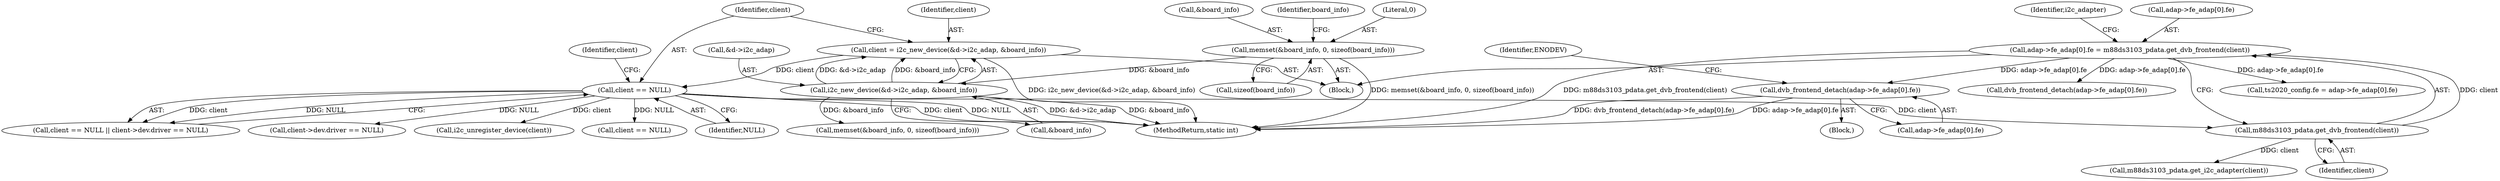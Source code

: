 digraph "0_linux_606142af57dad981b78707234cfbd15f9f7b7125_4@array" {
"1000465" [label="(Call,dvb_frontend_detach(adap->fe_adap[0].fe))"];
"1000367" [label="(Call,adap->fe_adap[0].fe = m88ds3103_pdata.get_dvb_frontend(client))"];
"1000375" [label="(Call,m88ds3103_pdata.get_dvb_frontend(client))"];
"1000338" [label="(Call,client == NULL)"];
"1000327" [label="(Call,client = i2c_new_device(&d->i2c_adap, &board_info))"];
"1000329" [label="(Call,i2c_new_device(&d->i2c_adap, &board_info))"];
"1000302" [label="(Call,memset(&board_info, 0, sizeof(board_info)))"];
"1000465" [label="(Call,dvb_frontend_detach(adap->fe_adap[0].fe))"];
"1000305" [label="(Literal,0)"];
"1000362" [label="(Call,i2c_unregister_device(client))"];
"1000339" [label="(Identifier,client)"];
"1000430" [label="(Call,client == NULL)"];
"1000375" [label="(Call,m88ds3103_pdata.get_dvb_frontend(client))"];
"1000303" [label="(Call,&board_info)"];
"1000466" [label="(Call,adap->fe_adap[0].fe)"];
"1000462" [label="(Block,)"];
"1000330" [label="(Call,&d->i2c_adap)"];
"1000327" [label="(Call,client = i2c_new_device(&d->i2c_adap, &board_info))"];
"1000329" [label="(Call,i2c_new_device(&d->i2c_adap, &board_info))"];
"1000306" [label="(Call,sizeof(board_info))"];
"1000340" [label="(Identifier,NULL)"];
"1000302" [label="(Call,memset(&board_info, 0, sizeof(board_info)))"];
"1000541" [label="(MethodReturn,static int)"];
"1000441" [label="(Call,dvb_frontend_detach(adap->fe_adap[0].fe))"];
"1000367" [label="(Call,adap->fe_adap[0].fe = m88ds3103_pdata.get_dvb_frontend(client))"];
"1000310" [label="(Identifier,board_info)"];
"1000337" [label="(Call,client == NULL || client->dev.driver == NULL)"];
"1000378" [label="(Identifier,i2c_adapter)"];
"1000379" [label="(Call,m88ds3103_pdata.get_i2c_adapter(client))"];
"1000397" [label="(Call,memset(&board_info, 0, sizeof(board_info)))"];
"1000341" [label="(Call,client->dev.driver == NULL)"];
"1000106" [label="(Block,)"];
"1000338" [label="(Call,client == NULL)"];
"1000328" [label="(Identifier,client)"];
"1000376" [label="(Identifier,client)"];
"1000368" [label="(Call,adap->fe_adap[0].fe)"];
"1000475" [label="(Identifier,ENODEV)"];
"1000386" [label="(Call,ts2020_config.fe = adap->fe_adap[0].fe)"];
"1000344" [label="(Identifier,client)"];
"1000334" [label="(Call,&board_info)"];
"1000465" -> "1000462"  [label="AST: "];
"1000465" -> "1000466"  [label="CFG: "];
"1000466" -> "1000465"  [label="AST: "];
"1000475" -> "1000465"  [label="CFG: "];
"1000465" -> "1000541"  [label="DDG: dvb_frontend_detach(adap->fe_adap[0].fe)"];
"1000465" -> "1000541"  [label="DDG: adap->fe_adap[0].fe"];
"1000367" -> "1000465"  [label="DDG: adap->fe_adap[0].fe"];
"1000367" -> "1000106"  [label="AST: "];
"1000367" -> "1000375"  [label="CFG: "];
"1000368" -> "1000367"  [label="AST: "];
"1000375" -> "1000367"  [label="AST: "];
"1000378" -> "1000367"  [label="CFG: "];
"1000367" -> "1000541"  [label="DDG: m88ds3103_pdata.get_dvb_frontend(client)"];
"1000375" -> "1000367"  [label="DDG: client"];
"1000367" -> "1000386"  [label="DDG: adap->fe_adap[0].fe"];
"1000367" -> "1000441"  [label="DDG: adap->fe_adap[0].fe"];
"1000375" -> "1000376"  [label="CFG: "];
"1000376" -> "1000375"  [label="AST: "];
"1000338" -> "1000375"  [label="DDG: client"];
"1000375" -> "1000379"  [label="DDG: client"];
"1000338" -> "1000337"  [label="AST: "];
"1000338" -> "1000340"  [label="CFG: "];
"1000339" -> "1000338"  [label="AST: "];
"1000340" -> "1000338"  [label="AST: "];
"1000344" -> "1000338"  [label="CFG: "];
"1000337" -> "1000338"  [label="CFG: "];
"1000338" -> "1000541"  [label="DDG: client"];
"1000338" -> "1000541"  [label="DDG: NULL"];
"1000338" -> "1000337"  [label="DDG: client"];
"1000338" -> "1000337"  [label="DDG: NULL"];
"1000327" -> "1000338"  [label="DDG: client"];
"1000338" -> "1000341"  [label="DDG: NULL"];
"1000338" -> "1000362"  [label="DDG: client"];
"1000338" -> "1000430"  [label="DDG: NULL"];
"1000327" -> "1000106"  [label="AST: "];
"1000327" -> "1000329"  [label="CFG: "];
"1000328" -> "1000327"  [label="AST: "];
"1000329" -> "1000327"  [label="AST: "];
"1000339" -> "1000327"  [label="CFG: "];
"1000327" -> "1000541"  [label="DDG: i2c_new_device(&d->i2c_adap, &board_info)"];
"1000329" -> "1000327"  [label="DDG: &d->i2c_adap"];
"1000329" -> "1000327"  [label="DDG: &board_info"];
"1000329" -> "1000334"  [label="CFG: "];
"1000330" -> "1000329"  [label="AST: "];
"1000334" -> "1000329"  [label="AST: "];
"1000329" -> "1000541"  [label="DDG: &board_info"];
"1000329" -> "1000541"  [label="DDG: &d->i2c_adap"];
"1000302" -> "1000329"  [label="DDG: &board_info"];
"1000329" -> "1000397"  [label="DDG: &board_info"];
"1000302" -> "1000106"  [label="AST: "];
"1000302" -> "1000306"  [label="CFG: "];
"1000303" -> "1000302"  [label="AST: "];
"1000305" -> "1000302"  [label="AST: "];
"1000306" -> "1000302"  [label="AST: "];
"1000310" -> "1000302"  [label="CFG: "];
"1000302" -> "1000541"  [label="DDG: memset(&board_info, 0, sizeof(board_info))"];
}
